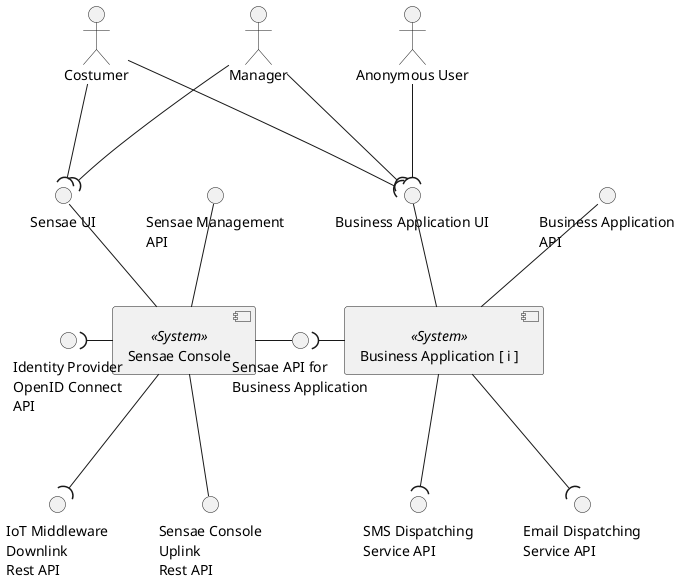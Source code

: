 @startuml logical-view

skinparam Monochrome true
skinparam sequenceMessageAlign center
skinparam componentStyle uml2
skinparam packageStyle rectangle

[Sensae Console] as S <<System>>
component "Business Application [ i ]" as EXTER <<System>>

() "Sensae UI" as UI
() "Sensae Management\nAPI" as API
() "Sensae API for\nBusiness Application" as DATA_API
() "IoT Middleware\nDownlink\nRest API" as OUT_ENDPOINT
() "Sensae Console\nUplink\nRest API" as IN_ENDPOINT
() "Identity Provider\nOpenID Connect\nAPI" as OPEN_ID
() "Business Application UI" as EXTER_UI
() "Business Application\nAPI" as EXTER_API
() "SMS Dispatching\nService API" as SMS
() "Email Dispatching\nService API" as EMAIL

API -- S
UI -- S
EXTER_UI -- EXTER
EXTER_API -- EXTER
S - DATA_API
OPEN_ID )- S
S -- IN_ENDPOINT

S --( OUT_ENDPOINT

EXTER --( EMAIL
EXTER --( SMS

actor "Manager" as Manager
actor "Costumer" as Costumer
actor "Anonymous User" as Anonymous

Manager --( UI
Manager --( EXTER_UI
Costumer --( UI
Costumer --( EXTER_UI
Anonymous --( EXTER_UI

DATA_API )- EXTER

@enduml
